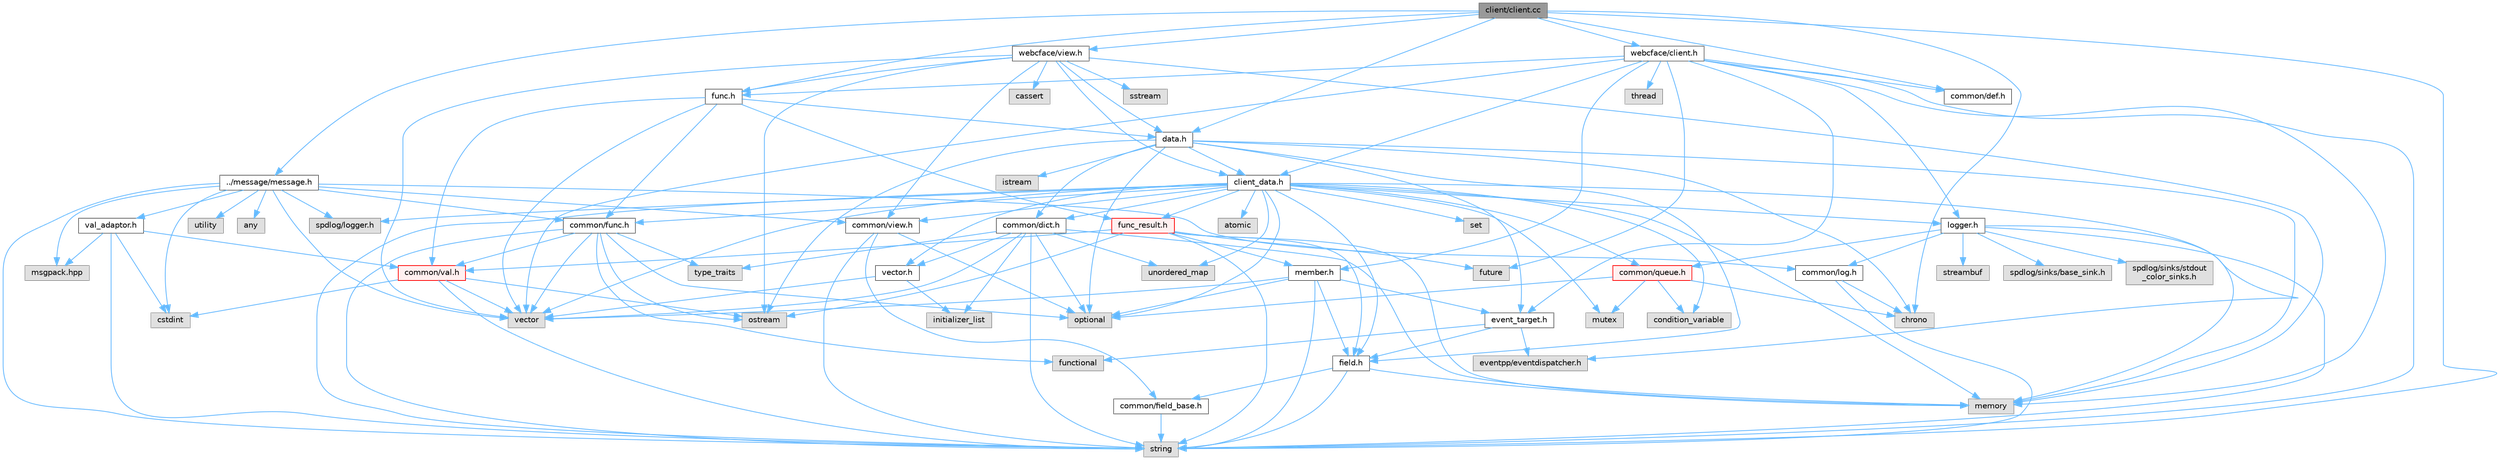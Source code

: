 digraph "client/client.cc"
{
 // LATEX_PDF_SIZE
  bgcolor="transparent";
  edge [fontname=Helvetica,fontsize=10,labelfontname=Helvetica,labelfontsize=10];
  node [fontname=Helvetica,fontsize=10,shape=box,height=0.2,width=0.4];
  Node1 [id="Node000001",label="client/client.cc",height=0.2,width=0.4,color="gray40", fillcolor="grey60", style="filled", fontcolor="black",tooltip=" "];
  Node1 -> Node2 [id="edge1_Node000001_Node000002",color="steelblue1",style="solid",tooltip=" "];
  Node2 [id="Node000002",label="webcface/client.h",height=0.2,width=0.4,color="grey40", fillcolor="white", style="filled",URL="$client_8h.html",tooltip=" "];
  Node2 -> Node3 [id="edge2_Node000002_Node000003",color="steelblue1",style="solid",tooltip=" "];
  Node3 [id="Node000003",label="string",height=0.2,width=0.4,color="grey60", fillcolor="#E0E0E0", style="filled",tooltip=" "];
  Node2 -> Node4 [id="edge3_Node000002_Node000004",color="steelblue1",style="solid",tooltip=" "];
  Node4 [id="Node000004",label="memory",height=0.2,width=0.4,color="grey60", fillcolor="#E0E0E0", style="filled",tooltip=" "];
  Node2 -> Node5 [id="edge4_Node000002_Node000005",color="steelblue1",style="solid",tooltip=" "];
  Node5 [id="Node000005",label="future",height=0.2,width=0.4,color="grey60", fillcolor="#E0E0E0", style="filled",tooltip=" "];
  Node2 -> Node6 [id="edge5_Node000002_Node000006",color="steelblue1",style="solid",tooltip=" "];
  Node6 [id="Node000006",label="vector",height=0.2,width=0.4,color="grey60", fillcolor="#E0E0E0", style="filled",tooltip=" "];
  Node2 -> Node7 [id="edge6_Node000002_Node000007",color="steelblue1",style="solid",tooltip=" "];
  Node7 [id="Node000007",label="thread",height=0.2,width=0.4,color="grey60", fillcolor="#E0E0E0", style="filled",tooltip=" "];
  Node2 -> Node8 [id="edge7_Node000002_Node000008",color="steelblue1",style="solid",tooltip=" "];
  Node8 [id="Node000008",label="client_data.h",height=0.2,width=0.4,color="grey40", fillcolor="white", style="filled",URL="$client__data_8h.html",tooltip=" "];
  Node8 -> Node6 [id="edge8_Node000008_Node000006",color="steelblue1",style="solid",tooltip=" "];
  Node8 -> Node9 [id="edge9_Node000008_Node000009",color="steelblue1",style="solid",tooltip=" "];
  Node9 [id="Node000009",label="unordered_map",height=0.2,width=0.4,color="grey60", fillcolor="#E0E0E0", style="filled",tooltip=" "];
  Node8 -> Node10 [id="edge10_Node000008_Node000010",color="steelblue1",style="solid",tooltip=" "];
  Node10 [id="Node000010",label="set",height=0.2,width=0.4,color="grey60", fillcolor="#E0E0E0", style="filled",tooltip=" "];
  Node8 -> Node11 [id="edge11_Node000008_Node000011",color="steelblue1",style="solid",tooltip=" "];
  Node11 [id="Node000011",label="mutex",height=0.2,width=0.4,color="grey60", fillcolor="#E0E0E0", style="filled",tooltip=" "];
  Node8 -> Node4 [id="edge12_Node000008_Node000004",color="steelblue1",style="solid",tooltip=" "];
  Node8 -> Node12 [id="edge13_Node000008_Node000012",color="steelblue1",style="solid",tooltip=" "];
  Node12 [id="Node000012",label="condition_variable",height=0.2,width=0.4,color="grey60", fillcolor="#E0E0E0", style="filled",tooltip=" "];
  Node8 -> Node13 [id="edge14_Node000008_Node000013",color="steelblue1",style="solid",tooltip=" "];
  Node13 [id="Node000013",label="optional",height=0.2,width=0.4,color="grey60", fillcolor="#E0E0E0", style="filled",tooltip=" "];
  Node8 -> Node3 [id="edge15_Node000008_Node000003",color="steelblue1",style="solid",tooltip=" "];
  Node8 -> Node14 [id="edge16_Node000008_Node000014",color="steelblue1",style="solid",tooltip=" "];
  Node14 [id="Node000014",label="atomic",height=0.2,width=0.4,color="grey60", fillcolor="#E0E0E0", style="filled",tooltip=" "];
  Node8 -> Node15 [id="edge17_Node000008_Node000015",color="steelblue1",style="solid",tooltip=" "];
  Node15 [id="Node000015",label="eventpp/eventdispatcher.h",height=0.2,width=0.4,color="grey60", fillcolor="#E0E0E0", style="filled",tooltip=" "];
  Node8 -> Node16 [id="edge18_Node000008_Node000016",color="steelblue1",style="solid",tooltip=" "];
  Node16 [id="Node000016",label="spdlog/logger.h",height=0.2,width=0.4,color="grey60", fillcolor="#E0E0E0", style="filled",tooltip=" "];
  Node8 -> Node17 [id="edge19_Node000008_Node000017",color="steelblue1",style="solid",tooltip=" "];
  Node17 [id="Node000017",label="func_result.h",height=0.2,width=0.4,color="red", fillcolor="#FFF0F0", style="filled",URL="$func__result_8h.html",tooltip=" "];
  Node17 -> Node18 [id="edge20_Node000017_Node000018",color="steelblue1",style="solid",tooltip=" "];
  Node18 [id="Node000018",label="ostream",height=0.2,width=0.4,color="grey60", fillcolor="#E0E0E0", style="filled",tooltip=" "];
  Node17 -> Node3 [id="edge21_Node000017_Node000003",color="steelblue1",style="solid",tooltip=" "];
  Node17 -> Node5 [id="edge22_Node000017_Node000005",color="steelblue1",style="solid",tooltip=" "];
  Node17 -> Node4 [id="edge23_Node000017_Node000004",color="steelblue1",style="solid",tooltip=" "];
  Node17 -> Node20 [id="edge24_Node000017_Node000020",color="steelblue1",style="solid",tooltip=" "];
  Node20 [id="Node000020",label="field.h",height=0.2,width=0.4,color="grey40", fillcolor="white", style="filled",URL="$field_8h.html",tooltip=" "];
  Node20 -> Node4 [id="edge25_Node000020_Node000004",color="steelblue1",style="solid",tooltip=" "];
  Node20 -> Node3 [id="edge26_Node000020_Node000003",color="steelblue1",style="solid",tooltip=" "];
  Node20 -> Node21 [id="edge27_Node000020_Node000021",color="steelblue1",style="solid",tooltip=" "];
  Node21 [id="Node000021",label="common/field_base.h",height=0.2,width=0.4,color="grey40", fillcolor="white", style="filled",URL="$field__base_8h.html",tooltip=" "];
  Node21 -> Node3 [id="edge28_Node000021_Node000003",color="steelblue1",style="solid",tooltip=" "];
  Node17 -> Node22 [id="edge29_Node000017_Node000022",color="steelblue1",style="solid",tooltip=" "];
  Node22 [id="Node000022",label="common/val.h",height=0.2,width=0.4,color="red", fillcolor="#FFF0F0", style="filled",URL="$val_8h.html",tooltip=" "];
  Node22 -> Node3 [id="edge30_Node000022_Node000003",color="steelblue1",style="solid",tooltip=" "];
  Node22 -> Node6 [id="edge31_Node000022_Node000006",color="steelblue1",style="solid",tooltip=" "];
  Node22 -> Node25 [id="edge32_Node000022_Node000025",color="steelblue1",style="solid",tooltip=" "];
  Node25 [id="Node000025",label="cstdint",height=0.2,width=0.4,color="grey60", fillcolor="#E0E0E0", style="filled",tooltip=" "];
  Node22 -> Node18 [id="edge33_Node000022_Node000018",color="steelblue1",style="solid",tooltip=" "];
  Node17 -> Node26 [id="edge34_Node000017_Node000026",color="steelblue1",style="solid",tooltip=" "];
  Node26 [id="Node000026",label="member.h",height=0.2,width=0.4,color="grey40", fillcolor="white", style="filled",URL="$member_8h.html",tooltip=" "];
  Node26 -> Node3 [id="edge35_Node000026_Node000003",color="steelblue1",style="solid",tooltip=" "];
  Node26 -> Node6 [id="edge36_Node000026_Node000006",color="steelblue1",style="solid",tooltip=" "];
  Node26 -> Node13 [id="edge37_Node000026_Node000013",color="steelblue1",style="solid",tooltip=" "];
  Node26 -> Node20 [id="edge38_Node000026_Node000020",color="steelblue1",style="solid",tooltip=" "];
  Node26 -> Node27 [id="edge39_Node000026_Node000027",color="steelblue1",style="solid",tooltip=" "];
  Node27 [id="Node000027",label="event_target.h",height=0.2,width=0.4,color="grey40", fillcolor="white", style="filled",URL="$event__target_8h.html",tooltip=" "];
  Node27 -> Node28 [id="edge40_Node000027_Node000028",color="steelblue1",style="solid",tooltip=" "];
  Node28 [id="Node000028",label="functional",height=0.2,width=0.4,color="grey60", fillcolor="#E0E0E0", style="filled",tooltip=" "];
  Node27 -> Node15 [id="edge41_Node000027_Node000015",color="steelblue1",style="solid",tooltip=" "];
  Node27 -> Node20 [id="edge42_Node000027_Node000020",color="steelblue1",style="solid",tooltip=" "];
  Node8 -> Node29 [id="edge43_Node000008_Node000029",color="steelblue1",style="solid",tooltip=" "];
  Node29 [id="Node000029",label="common/func.h",height=0.2,width=0.4,color="grey40", fillcolor="white", style="filled",URL="$common_2func_8h.html",tooltip=" "];
  Node29 -> Node6 [id="edge44_Node000029_Node000006",color="steelblue1",style="solid",tooltip=" "];
  Node29 -> Node30 [id="edge45_Node000029_Node000030",color="steelblue1",style="solid",tooltip=" "];
  Node30 [id="Node000030",label="type_traits",height=0.2,width=0.4,color="grey60", fillcolor="#E0E0E0", style="filled",tooltip=" "];
  Node29 -> Node28 [id="edge46_Node000029_Node000028",color="steelblue1",style="solid",tooltip=" "];
  Node29 -> Node13 [id="edge47_Node000029_Node000013",color="steelblue1",style="solid",tooltip=" "];
  Node29 -> Node3 [id="edge48_Node000029_Node000003",color="steelblue1",style="solid",tooltip=" "];
  Node29 -> Node18 [id="edge49_Node000029_Node000018",color="steelblue1",style="solid",tooltip=" "];
  Node29 -> Node22 [id="edge50_Node000029_Node000022",color="steelblue1",style="solid",tooltip=" "];
  Node8 -> Node31 [id="edge51_Node000008_Node000031",color="steelblue1",style="solid",tooltip=" "];
  Node31 [id="Node000031",label="common/queue.h",height=0.2,width=0.4,color="red", fillcolor="#FFF0F0", style="filled",URL="$queue_8h.html",tooltip=" "];
  Node31 -> Node11 [id="edge52_Node000031_Node000011",color="steelblue1",style="solid",tooltip=" "];
  Node31 -> Node12 [id="edge53_Node000031_Node000012",color="steelblue1",style="solid",tooltip=" "];
  Node31 -> Node33 [id="edge54_Node000031_Node000033",color="steelblue1",style="solid",tooltip=" "];
  Node33 [id="Node000033",label="chrono",height=0.2,width=0.4,color="grey60", fillcolor="#E0E0E0", style="filled",tooltip=" "];
  Node31 -> Node13 [id="edge55_Node000031_Node000013",color="steelblue1",style="solid",tooltip=" "];
  Node8 -> Node34 [id="edge56_Node000008_Node000034",color="steelblue1",style="solid",tooltip=" "];
  Node34 [id="Node000034",label="common/view.h",height=0.2,width=0.4,color="grey40", fillcolor="white", style="filled",URL="$common_2view_8h.html",tooltip=" "];
  Node34 -> Node3 [id="edge57_Node000034_Node000003",color="steelblue1",style="solid",tooltip=" "];
  Node34 -> Node13 [id="edge58_Node000034_Node000013",color="steelblue1",style="solid",tooltip=" "];
  Node34 -> Node21 [id="edge59_Node000034_Node000021",color="steelblue1",style="solid",tooltip=" "];
  Node8 -> Node35 [id="edge60_Node000008_Node000035",color="steelblue1",style="solid",tooltip=" "];
  Node35 [id="Node000035",label="common/dict.h",height=0.2,width=0.4,color="grey40", fillcolor="white", style="filled",URL="$dict_8h.html",tooltip=" "];
  Node35 -> Node3 [id="edge61_Node000035_Node000003",color="steelblue1",style="solid",tooltip=" "];
  Node35 -> Node9 [id="edge62_Node000035_Node000009",color="steelblue1",style="solid",tooltip=" "];
  Node35 -> Node36 [id="edge63_Node000035_Node000036",color="steelblue1",style="solid",tooltip=" "];
  Node36 [id="Node000036",label="initializer_list",height=0.2,width=0.4,color="grey60", fillcolor="#E0E0E0", style="filled",tooltip=" "];
  Node35 -> Node13 [id="edge64_Node000035_Node000013",color="steelblue1",style="solid",tooltip=" "];
  Node35 -> Node4 [id="edge65_Node000035_Node000004",color="steelblue1",style="solid",tooltip=" "];
  Node35 -> Node6 [id="edge66_Node000035_Node000006",color="steelblue1",style="solid",tooltip=" "];
  Node35 -> Node30 [id="edge67_Node000035_Node000030",color="steelblue1",style="solid",tooltip=" "];
  Node35 -> Node37 [id="edge68_Node000035_Node000037",color="steelblue1",style="solid",tooltip=" "];
  Node37 [id="Node000037",label="vector.h",height=0.2,width=0.4,color="grey40", fillcolor="white", style="filled",URL="$vector_8h.html",tooltip=" "];
  Node37 -> Node6 [id="edge69_Node000037_Node000006",color="steelblue1",style="solid",tooltip=" "];
  Node37 -> Node36 [id="edge70_Node000037_Node000036",color="steelblue1",style="solid",tooltip=" "];
  Node8 -> Node37 [id="edge71_Node000008_Node000037",color="steelblue1",style="solid",tooltip=" "];
  Node8 -> Node20 [id="edge72_Node000008_Node000020",color="steelblue1",style="solid",tooltip=" "];
  Node8 -> Node38 [id="edge73_Node000008_Node000038",color="steelblue1",style="solid",tooltip=" "];
  Node38 [id="Node000038",label="logger.h",height=0.2,width=0.4,color="grey40", fillcolor="white", style="filled",URL="$logger_8h.html",tooltip=" "];
  Node38 -> Node39 [id="edge74_Node000038_Node000039",color="steelblue1",style="solid",tooltip=" "];
  Node39 [id="Node000039",label="streambuf",height=0.2,width=0.4,color="grey60", fillcolor="#E0E0E0", style="filled",tooltip=" "];
  Node38 -> Node4 [id="edge75_Node000038_Node000004",color="steelblue1",style="solid",tooltip=" "];
  Node38 -> Node3 [id="edge76_Node000038_Node000003",color="steelblue1",style="solid",tooltip=" "];
  Node38 -> Node40 [id="edge77_Node000038_Node000040",color="steelblue1",style="solid",tooltip=" "];
  Node40 [id="Node000040",label="spdlog/sinks/base_sink.h",height=0.2,width=0.4,color="grey60", fillcolor="#E0E0E0", style="filled",tooltip=" "];
  Node38 -> Node41 [id="edge78_Node000038_Node000041",color="steelblue1",style="solid",tooltip=" "];
  Node41 [id="Node000041",label="spdlog/sinks/stdout\l_color_sinks.h",height=0.2,width=0.4,color="grey60", fillcolor="#E0E0E0", style="filled",tooltip=" "];
  Node38 -> Node31 [id="edge79_Node000038_Node000031",color="steelblue1",style="solid",tooltip=" "];
  Node38 -> Node42 [id="edge80_Node000038_Node000042",color="steelblue1",style="solid",tooltip=" "];
  Node42 [id="Node000042",label="common/log.h",height=0.2,width=0.4,color="grey40", fillcolor="white", style="filled",URL="$log_8h.html",tooltip=" "];
  Node42 -> Node3 [id="edge81_Node000042_Node000003",color="steelblue1",style="solid",tooltip=" "];
  Node42 -> Node33 [id="edge82_Node000042_Node000033",color="steelblue1",style="solid",tooltip=" "];
  Node2 -> Node26 [id="edge83_Node000002_Node000026",color="steelblue1",style="solid",tooltip=" "];
  Node2 -> Node27 [id="edge84_Node000002_Node000027",color="steelblue1",style="solid",tooltip=" "];
  Node2 -> Node43 [id="edge85_Node000002_Node000043",color="steelblue1",style="solid",tooltip=" "];
  Node43 [id="Node000043",label="func.h",height=0.2,width=0.4,color="grey40", fillcolor="white", style="filled",URL="$func_8h.html",tooltip=" "];
  Node43 -> Node6 [id="edge86_Node000043_Node000006",color="steelblue1",style="solid",tooltip=" "];
  Node43 -> Node44 [id="edge87_Node000043_Node000044",color="steelblue1",style="solid",tooltip=" "];
  Node44 [id="Node000044",label="data.h",height=0.2,width=0.4,color="grey40", fillcolor="white", style="filled",URL="$data_8h.html",tooltip=" "];
  Node44 -> Node45 [id="edge88_Node000044_Node000045",color="steelblue1",style="solid",tooltip=" "];
  Node45 [id="Node000045",label="istream",height=0.2,width=0.4,color="grey60", fillcolor="#E0E0E0", style="filled",tooltip=" "];
  Node44 -> Node18 [id="edge89_Node000044_Node000018",color="steelblue1",style="solid",tooltip=" "];
  Node44 -> Node13 [id="edge90_Node000044_Node000013",color="steelblue1",style="solid",tooltip=" "];
  Node44 -> Node33 [id="edge91_Node000044_Node000033",color="steelblue1",style="solid",tooltip=" "];
  Node44 -> Node4 [id="edge92_Node000044_Node000004",color="steelblue1",style="solid",tooltip=" "];
  Node44 -> Node35 [id="edge93_Node000044_Node000035",color="steelblue1",style="solid",tooltip=" "];
  Node44 -> Node20 [id="edge94_Node000044_Node000020",color="steelblue1",style="solid",tooltip=" "];
  Node44 -> Node8 [id="edge95_Node000044_Node000008",color="steelblue1",style="solid",tooltip=" "];
  Node44 -> Node27 [id="edge96_Node000044_Node000027",color="steelblue1",style="solid",tooltip=" "];
  Node43 -> Node29 [id="edge97_Node000043_Node000029",color="steelblue1",style="solid",tooltip=" "];
  Node43 -> Node22 [id="edge98_Node000043_Node000022",color="steelblue1",style="solid",tooltip=" "];
  Node43 -> Node17 [id="edge99_Node000043_Node000017",color="steelblue1",style="solid",tooltip=" "];
  Node2 -> Node38 [id="edge100_Node000002_Node000038",color="steelblue1",style="solid",tooltip=" "];
  Node2 -> Node46 [id="edge101_Node000002_Node000046",color="steelblue1",style="solid",tooltip=" "];
  Node46 [id="Node000046",label="common/def.h",height=0.2,width=0.4,color="grey40", fillcolor="white", style="filled",URL="$def_8h.html",tooltip=" "];
  Node1 -> Node44 [id="edge102_Node000001_Node000044",color="steelblue1",style="solid",tooltip=" "];
  Node1 -> Node47 [id="edge103_Node000001_Node000047",color="steelblue1",style="solid",tooltip=" "];
  Node47 [id="Node000047",label="webcface/view.h",height=0.2,width=0.4,color="grey40", fillcolor="white", style="filled",URL="$view_8h.html",tooltip=" "];
  Node47 -> Node6 [id="edge104_Node000047_Node000006",color="steelblue1",style="solid",tooltip=" "];
  Node47 -> Node48 [id="edge105_Node000047_Node000048",color="steelblue1",style="solid",tooltip=" "];
  Node48 [id="Node000048",label="sstream",height=0.2,width=0.4,color="grey60", fillcolor="#E0E0E0", style="filled",tooltip=" "];
  Node47 -> Node18 [id="edge106_Node000047_Node000018",color="steelblue1",style="solid",tooltip=" "];
  Node47 -> Node49 [id="edge107_Node000047_Node000049",color="steelblue1",style="solid",tooltip=" "];
  Node49 [id="Node000049",label="cassert",height=0.2,width=0.4,color="grey60", fillcolor="#E0E0E0", style="filled",tooltip=" "];
  Node47 -> Node4 [id="edge108_Node000047_Node000004",color="steelblue1",style="solid",tooltip=" "];
  Node47 -> Node34 [id="edge109_Node000047_Node000034",color="steelblue1",style="solid",tooltip=" "];
  Node47 -> Node44 [id="edge110_Node000047_Node000044",color="steelblue1",style="solid",tooltip=" "];
  Node47 -> Node8 [id="edge111_Node000047_Node000008",color="steelblue1",style="solid",tooltip=" "];
  Node47 -> Node43 [id="edge112_Node000047_Node000043",color="steelblue1",style="solid",tooltip=" "];
  Node1 -> Node43 [id="edge113_Node000001_Node000043",color="steelblue1",style="solid",tooltip=" "];
  Node1 -> Node46 [id="edge114_Node000001_Node000046",color="steelblue1",style="solid",tooltip=" "];
  Node1 -> Node3 [id="edge115_Node000001_Node000003",color="steelblue1",style="solid",tooltip=" "];
  Node1 -> Node33 [id="edge116_Node000001_Node000033",color="steelblue1",style="solid",tooltip=" "];
  Node1 -> Node50 [id="edge117_Node000001_Node000050",color="steelblue1",style="solid",tooltip=" "];
  Node50 [id="Node000050",label="../message/message.h",height=0.2,width=0.4,color="grey40", fillcolor="white", style="filled",URL="$message_8h.html",tooltip=" "];
  Node50 -> Node51 [id="edge118_Node000050_Node000051",color="steelblue1",style="solid",tooltip=" "];
  Node51 [id="Node000051",label="msgpack.hpp",height=0.2,width=0.4,color="grey60", fillcolor="#E0E0E0", style="filled",tooltip=" "];
  Node50 -> Node3 [id="edge119_Node000050_Node000003",color="steelblue1",style="solid",tooltip=" "];
  Node50 -> Node52 [id="edge120_Node000050_Node000052",color="steelblue1",style="solid",tooltip=" "];
  Node52 [id="Node000052",label="utility",height=0.2,width=0.4,color="grey60", fillcolor="#E0E0E0", style="filled",tooltip=" "];
  Node50 -> Node6 [id="edge121_Node000050_Node000006",color="steelblue1",style="solid",tooltip=" "];
  Node50 -> Node53 [id="edge122_Node000050_Node000053",color="steelblue1",style="solid",tooltip=" "];
  Node53 [id="Node000053",label="any",height=0.2,width=0.4,color="grey60", fillcolor="#E0E0E0", style="filled",tooltip=" "];
  Node50 -> Node25 [id="edge123_Node000050_Node000025",color="steelblue1",style="solid",tooltip=" "];
  Node50 -> Node16 [id="edge124_Node000050_Node000016",color="steelblue1",style="solid",tooltip=" "];
  Node50 -> Node29 [id="edge125_Node000050_Node000029",color="steelblue1",style="solid",tooltip=" "];
  Node50 -> Node42 [id="edge126_Node000050_Node000042",color="steelblue1",style="solid",tooltip=" "];
  Node50 -> Node34 [id="edge127_Node000050_Node000034",color="steelblue1",style="solid",tooltip=" "];
  Node50 -> Node54 [id="edge128_Node000050_Node000054",color="steelblue1",style="solid",tooltip=" "];
  Node54 [id="Node000054",label="val_adaptor.h",height=0.2,width=0.4,color="grey40", fillcolor="white", style="filled",URL="$val__adaptor_8h.html",tooltip=" "];
  Node54 -> Node22 [id="edge129_Node000054_Node000022",color="steelblue1",style="solid",tooltip=" "];
  Node54 -> Node51 [id="edge130_Node000054_Node000051",color="steelblue1",style="solid",tooltip=" "];
  Node54 -> Node3 [id="edge131_Node000054_Node000003",color="steelblue1",style="solid",tooltip=" "];
  Node54 -> Node25 [id="edge132_Node000054_Node000025",color="steelblue1",style="solid",tooltip=" "];
}
